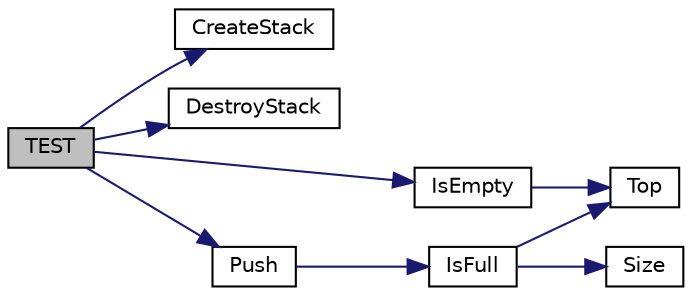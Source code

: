 digraph "TEST"
{
 // INTERACTIVE_SVG=YES
  edge [fontname="Helvetica",fontsize="10",labelfontname="Helvetica",labelfontsize="10"];
  node [fontname="Helvetica",fontsize="10",shape=record];
  rankdir="LR";
  Node17 [label="TEST",height=0.2,width=0.4,color="black", fillcolor="grey75", style="filled", fontcolor="black"];
  Node17 -> Node18 [color="midnightblue",fontsize="10",style="solid",fontname="Helvetica"];
  Node18 [label="CreateStack",height=0.2,width=0.4,color="black", fillcolor="white", style="filled",URL="$d5/d3e/_nlinhas_8h.html#ab6739548cea1cc9c9a66ac36cad97277"];
  Node17 -> Node19 [color="midnightblue",fontsize="10",style="solid",fontname="Helvetica"];
  Node19 [label="DestroyStack",height=0.2,width=0.4,color="black", fillcolor="white", style="filled",URL="$d5/d3e/_nlinhas_8h.html#aa81d697dcb1cf8b70ed83c1054a926b2"];
  Node17 -> Node20 [color="midnightblue",fontsize="10",style="solid",fontname="Helvetica"];
  Node20 [label="IsEmpty",height=0.2,width=0.4,color="black", fillcolor="white", style="filled",URL="$d5/d3e/_nlinhas_8h.html#a22434c1b1df6074d54b4b13e5a891c6b"];
  Node20 -> Node21 [color="midnightblue",fontsize="10",style="solid",fontname="Helvetica"];
  Node21 [label="Top",height=0.2,width=0.4,color="black", fillcolor="white", style="filled",URL="$db/d38/_nlinhas_8c.html#a6a154032624b6573f0fa1a2125616ebb"];
  Node17 -> Node22 [color="midnightblue",fontsize="10",style="solid",fontname="Helvetica"];
  Node22 [label="Push",height=0.2,width=0.4,color="black", fillcolor="white", style="filled",URL="$d5/d3e/_nlinhas_8h.html#a44d7ad59ea762c39a4db1cb3aec104b1"];
  Node22 -> Node23 [color="midnightblue",fontsize="10",style="solid",fontname="Helvetica"];
  Node23 [label="IsFull",height=0.2,width=0.4,color="black", fillcolor="white", style="filled",URL="$db/d38/_nlinhas_8c.html#a644daad98ec1f4e4c67d54cdbb2cfb8a"];
  Node23 -> Node24 [color="midnightblue",fontsize="10",style="solid",fontname="Helvetica"];
  Node24 [label="Size",height=0.2,width=0.4,color="black", fillcolor="white", style="filled",URL="$db/d38/_nlinhas_8c.html#aed7db08f44e9df22b92d90f6bd471589"];
  Node23 -> Node21 [color="midnightblue",fontsize="10",style="solid",fontname="Helvetica"];
}
